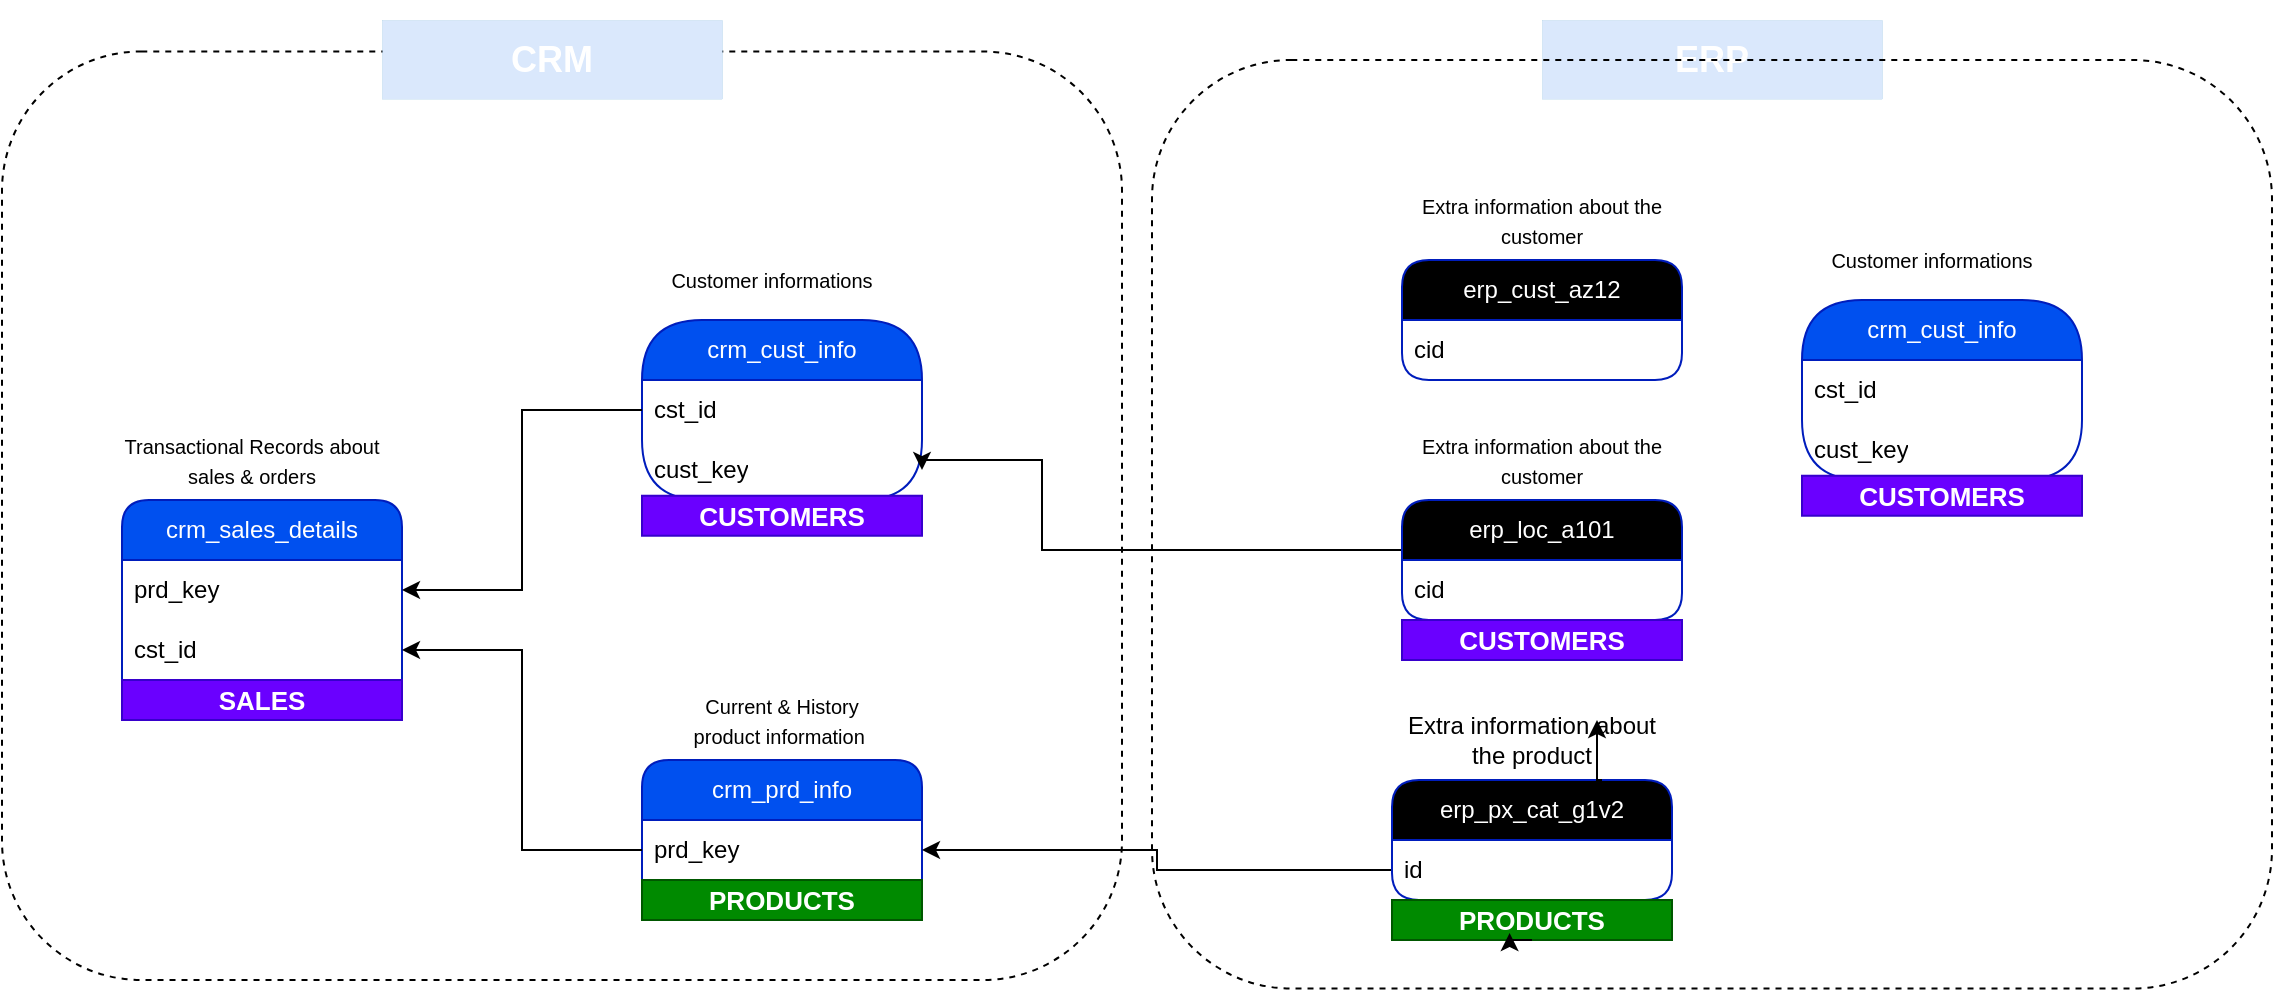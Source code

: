 <mxfile version="27.1.1">
  <diagram name="Page-1" id="kK49lLlXKdRoKs_tVOsr">
    <mxGraphModel dx="2160" dy="732" grid="1" gridSize="10" guides="1" tooltips="1" connect="1" arrows="1" fold="1" page="1" pageScale="1" pageWidth="850" pageHeight="1100" math="0" shadow="0">
      <root>
        <mxCell id="0" />
        <mxCell id="1" parent="0" />
        <mxCell id="ItWA_65raA4j_NTFvdOH-40" value="" style="group" parent="1" vertex="1" connectable="0">
          <mxGeometry x="-790" y="170" width="560" height="480" as="geometry" />
        </mxCell>
        <mxCell id="ItWA_65raA4j_NTFvdOH-37" value="" style="rounded=1;whiteSpace=wrap;html=1;fillColor=none;shadow=0;glass=0;dashed=1;" parent="ItWA_65raA4j_NTFvdOH-40" vertex="1">
          <mxGeometry y="15.738" width="560" height="464.262" as="geometry" />
        </mxCell>
        <mxCell id="ItWA_65raA4j_NTFvdOH-39" value="&lt;b&gt;&lt;font style=&quot;font-size: 18px;&quot;&gt;CRM&lt;/font&gt;&lt;/b&gt;" style="text;html=1;align=center;verticalAlign=middle;whiteSpace=wrap;rounded=0;fillColor=light-dark(#DAE8FC,#DAE8FC);strokeWidth=0;fontColor=#ffffff;strokeColor=#006EAF;" parent="ItWA_65raA4j_NTFvdOH-40" vertex="1">
          <mxGeometry x="190" width="170" height="39.344" as="geometry" />
        </mxCell>
        <mxCell id="ItWA_65raA4j_NTFvdOH-29" value="" style="group" parent="ItWA_65raA4j_NTFvdOH-40" vertex="1" connectable="0">
          <mxGeometry x="320" y="120" width="140" height="120" as="geometry" />
        </mxCell>
        <mxCell id="WFQA6RG_DdRYdsasc-DS-1" value="crm_cust_info" style="swimlane;fontStyle=0;childLayout=stackLayout;horizontal=1;startSize=30;horizontalStack=0;resizeParent=1;resizeParentMax=0;resizeLast=0;collapsible=1;marginBottom=0;whiteSpace=wrap;html=1;fillColor=light-dark(#0050EF,#A9C4EB);fontColor=#ffffff;strokeColor=#001DBC;rounded=1;arcSize=50;" parent="ItWA_65raA4j_NTFvdOH-29" vertex="1">
          <mxGeometry y="30" width="140" height="90" as="geometry" />
        </mxCell>
        <mxCell id="WFQA6RG_DdRYdsasc-DS-2" value="cst_id" style="text;strokeColor=none;fillColor=none;align=left;verticalAlign=middle;spacingLeft=4;spacingRight=4;overflow=hidden;points=[[0,0.5],[1,0.5]];portConstraint=eastwest;rotatable=0;whiteSpace=wrap;html=1;" parent="WFQA6RG_DdRYdsasc-DS-1" vertex="1">
          <mxGeometry y="30" width="140" height="30" as="geometry" />
        </mxCell>
        <mxCell id="ItWA_65raA4j_NTFvdOH-13" value="cust_key" style="text;strokeColor=none;fillColor=none;align=left;verticalAlign=middle;spacingLeft=4;spacingRight=4;overflow=hidden;points=[[0,0.5],[1,0.5]];portConstraint=eastwest;rotatable=0;whiteSpace=wrap;html=1;" parent="WFQA6RG_DdRYdsasc-DS-1" vertex="1">
          <mxGeometry y="60" width="140" height="30" as="geometry" />
        </mxCell>
        <mxCell id="WFQA6RG_DdRYdsasc-DS-5" value="&lt;font style=&quot;font-size: 10px;&quot;&gt;Customer informations&lt;/font&gt;" style="text;html=1;align=center;verticalAlign=middle;whiteSpace=wrap;rounded=0;" parent="ItWA_65raA4j_NTFvdOH-29" vertex="1">
          <mxGeometry x="10" width="110" height="20" as="geometry" />
        </mxCell>
        <mxCell id="NzMgK-feHxIQCBeg43Sa-12" value="&lt;b&gt;&lt;font style=&quot;font-size: 13px;&quot;&gt;CUSTOMERS&lt;/font&gt;&lt;/b&gt;" style="rounded=0;whiteSpace=wrap;html=1;fillColor=light-dark(#6A00FF,#F8E3FF);fontColor=#ffffff;strokeColor=#3700CC;" vertex="1" parent="ItWA_65raA4j_NTFvdOH-40">
          <mxGeometry x="320" y="237.87" width="140" height="20" as="geometry" />
        </mxCell>
        <mxCell id="WFQA6RG_DdRYdsasc-DS-7" value="" style="group" parent="1" vertex="1" connectable="0">
          <mxGeometry x="-470" y="530" width="140" height="90" as="geometry" />
        </mxCell>
        <mxCell id="ItWA_65raA4j_NTFvdOH-47" value="" style="group" parent="WFQA6RG_DdRYdsasc-DS-7" vertex="1" connectable="0">
          <mxGeometry y="-20" width="140" height="90" as="geometry" />
        </mxCell>
        <mxCell id="WFQA6RG_DdRYdsasc-DS-8" value="crm_prd_info" style="swimlane;fontStyle=0;childLayout=stackLayout;horizontal=1;startSize=30;horizontalStack=0;resizeParent=1;resizeParentMax=0;resizeLast=0;collapsible=1;marginBottom=0;whiteSpace=wrap;html=1;fillColor=light-dark(#0050EF,#A9C4EB);fontColor=#ffffff;strokeColor=#001DBC;rounded=1;" parent="ItWA_65raA4j_NTFvdOH-47" vertex="1">
          <mxGeometry y="30" width="140" height="80" as="geometry" />
        </mxCell>
        <mxCell id="WFQA6RG_DdRYdsasc-DS-9" value="prd_key" style="text;strokeColor=none;fillColor=none;align=left;verticalAlign=middle;spacingLeft=4;spacingRight=4;overflow=hidden;points=[[0,0.5],[1,0.5]];portConstraint=eastwest;rotatable=0;whiteSpace=wrap;html=1;" parent="WFQA6RG_DdRYdsasc-DS-8" vertex="1">
          <mxGeometry y="30" width="140" height="30" as="geometry" />
        </mxCell>
        <mxCell id="NzMgK-feHxIQCBeg43Sa-7" value="&lt;b&gt;&lt;font style=&quot;font-size: 13px;&quot;&gt;PRODUCTS&lt;/font&gt;&lt;/b&gt;" style="rounded=0;whiteSpace=wrap;html=1;fillColor=#008a00;fontColor=#ffffff;strokeColor=#005700;" vertex="1" parent="WFQA6RG_DdRYdsasc-DS-8">
          <mxGeometry y="60" width="140" height="20" as="geometry" />
        </mxCell>
        <mxCell id="WFQA6RG_DdRYdsasc-DS-10" value="&lt;span style=&quot;font-size: 10px;&quot;&gt;Current &amp;amp; History product information&amp;nbsp;&lt;/span&gt;" style="text;html=1;align=center;verticalAlign=middle;whiteSpace=wrap;rounded=0;" parent="ItWA_65raA4j_NTFvdOH-47" vertex="1">
          <mxGeometry x="15" width="110" height="20" as="geometry" />
        </mxCell>
        <mxCell id="ItWA_65raA4j_NTFvdOH-1" value="" style="group" parent="1" vertex="1" connectable="0">
          <mxGeometry x="-730" y="380" width="140" height="90" as="geometry" />
        </mxCell>
        <mxCell id="ItWA_65raA4j_NTFvdOH-2" value="crm_sales_details" style="swimlane;fontStyle=0;childLayout=stackLayout;horizontal=1;startSize=30;horizontalStack=0;resizeParent=1;resizeParentMax=0;resizeLast=0;collapsible=1;marginBottom=0;whiteSpace=wrap;html=1;fillColor=light-dark(#0050EF,#A9C4EB);fontColor=#ffffff;strokeColor=#001DBC;rounded=1;" parent="ItWA_65raA4j_NTFvdOH-1" vertex="1">
          <mxGeometry y="30" width="140" height="110" as="geometry" />
        </mxCell>
        <mxCell id="ItWA_65raA4j_NTFvdOH-3" value="prd_key" style="text;strokeColor=none;fillColor=none;align=left;verticalAlign=middle;spacingLeft=4;spacingRight=4;overflow=hidden;points=[[0,0.5],[1,0.5]];portConstraint=eastwest;rotatable=0;whiteSpace=wrap;html=1;" parent="ItWA_65raA4j_NTFvdOH-2" vertex="1">
          <mxGeometry y="30" width="140" height="30" as="geometry" />
        </mxCell>
        <mxCell id="ItWA_65raA4j_NTFvdOH-5" value="cst_id" style="text;strokeColor=none;fillColor=none;align=left;verticalAlign=middle;spacingLeft=4;spacingRight=4;overflow=hidden;points=[[0,0.5],[1,0.5]];portConstraint=eastwest;rotatable=0;whiteSpace=wrap;html=1;" parent="ItWA_65raA4j_NTFvdOH-2" vertex="1">
          <mxGeometry y="60" width="140" height="30" as="geometry" />
        </mxCell>
        <mxCell id="NzMgK-feHxIQCBeg43Sa-1" value="&lt;b&gt;&lt;font style=&quot;font-size: 13px;&quot;&gt;SALES&lt;/font&gt;&lt;/b&gt;" style="rounded=0;whiteSpace=wrap;html=1;fillColor=#6a00ff;fontColor=#ffffff;strokeColor=#3700CC;" vertex="1" parent="ItWA_65raA4j_NTFvdOH-2">
          <mxGeometry y="90" width="140" height="20" as="geometry" />
        </mxCell>
        <mxCell id="ItWA_65raA4j_NTFvdOH-4" value="&lt;span style=&quot;font-size: 10px;&quot;&gt;Transactional Records about sales &amp;amp; orders&lt;/span&gt;" style="text;html=1;align=center;verticalAlign=middle;whiteSpace=wrap;rounded=0;" parent="ItWA_65raA4j_NTFvdOH-1" vertex="1">
          <mxGeometry width="130" height="20" as="geometry" />
        </mxCell>
        <mxCell id="ItWA_65raA4j_NTFvdOH-24" style="edgeStyle=orthogonalEdgeStyle;rounded=0;orthogonalLoop=1;jettySize=auto;html=1;entryX=1;entryY=0.5;entryDx=0;entryDy=0;" parent="1" source="ItWA_65raA4j_NTFvdOH-22" target="WFQA6RG_DdRYdsasc-DS-9" edge="1">
          <mxGeometry relative="1" as="geometry" />
        </mxCell>
        <mxCell id="ItWA_65raA4j_NTFvdOH-32" style="edgeStyle=orthogonalEdgeStyle;rounded=0;orthogonalLoop=1;jettySize=auto;html=1;entryX=1;entryY=0.5;entryDx=0;entryDy=0;" parent="1" source="WFQA6RG_DdRYdsasc-DS-2" target="ItWA_65raA4j_NTFvdOH-3" edge="1">
          <mxGeometry relative="1" as="geometry" />
        </mxCell>
        <mxCell id="ItWA_65raA4j_NTFvdOH-33" style="edgeStyle=orthogonalEdgeStyle;rounded=0;orthogonalLoop=1;jettySize=auto;html=1;entryX=1;entryY=0.5;entryDx=0;entryDy=0;exitX=0;exitY=0.5;exitDx=0;exitDy=0;" parent="1" source="WFQA6RG_DdRYdsasc-DS-9" target="ItWA_65raA4j_NTFvdOH-5" edge="1">
          <mxGeometry relative="1" as="geometry">
            <Array as="points">
              <mxPoint x="-530" y="585" />
              <mxPoint x="-530" y="485" />
            </Array>
          </mxGeometry>
        </mxCell>
        <mxCell id="ItWA_65raA4j_NTFvdOH-36" style="edgeStyle=orthogonalEdgeStyle;rounded=0;orthogonalLoop=1;jettySize=auto;html=1;entryX=1;entryY=0.5;entryDx=0;entryDy=0;" parent="1" source="ItWA_65raA4j_NTFvdOH-17" target="ItWA_65raA4j_NTFvdOH-13" edge="1">
          <mxGeometry relative="1" as="geometry">
            <Array as="points">
              <mxPoint x="-20" y="435" />
              <mxPoint x="-270" y="435" />
              <mxPoint x="-270" y="390" />
              <mxPoint x="-330" y="390" />
            </Array>
          </mxGeometry>
        </mxCell>
        <mxCell id="ItWA_65raA4j_NTFvdOH-15" value="" style="group" parent="1" vertex="1" connectable="0">
          <mxGeometry x="-90" y="380" width="140" height="90" as="geometry" />
        </mxCell>
        <mxCell id="ItWA_65raA4j_NTFvdOH-16" value="erp_loc_a101" style="swimlane;fontStyle=0;childLayout=stackLayout;horizontal=1;startSize=30;horizontalStack=0;resizeParent=1;resizeParentMax=0;resizeLast=0;collapsible=1;marginBottom=0;whiteSpace=wrap;html=1;fillColor=light-dark(#000000,#FFB366);fontColor=#ffffff;strokeColor=#001DBC;rounded=1;" parent="ItWA_65raA4j_NTFvdOH-15" vertex="1">
          <mxGeometry y="30" width="140" height="60" as="geometry" />
        </mxCell>
        <mxCell id="ItWA_65raA4j_NTFvdOH-17" value="cid" style="text;strokeColor=none;fillColor=none;align=left;verticalAlign=middle;spacingLeft=4;spacingRight=4;overflow=hidden;points=[[0,0.5],[1,0.5]];portConstraint=eastwest;rotatable=0;whiteSpace=wrap;html=1;" parent="ItWA_65raA4j_NTFvdOH-16" vertex="1">
          <mxGeometry y="30" width="140" height="30" as="geometry" />
        </mxCell>
        <mxCell id="ItWA_65raA4j_NTFvdOH-18" value="&lt;span style=&quot;font-size: 10px;&quot;&gt;Extra information about the customer&lt;/span&gt;" style="text;html=1;align=center;verticalAlign=middle;whiteSpace=wrap;rounded=0;" parent="ItWA_65raA4j_NTFvdOH-15" vertex="1">
          <mxGeometry x="5" width="130" height="20" as="geometry" />
        </mxCell>
        <mxCell id="ItWA_65raA4j_NTFvdOH-26" value="" style="group" parent="1" vertex="1" connectable="0">
          <mxGeometry x="-90" y="260" width="140" height="90" as="geometry" />
        </mxCell>
        <mxCell id="ItWA_65raA4j_NTFvdOH-8" value="erp_cust_az12" style="swimlane;fontStyle=0;childLayout=stackLayout;horizontal=1;startSize=30;horizontalStack=0;resizeParent=1;resizeParentMax=0;resizeLast=0;collapsible=1;marginBottom=0;whiteSpace=wrap;html=1;fillColor=light-dark(#000000,#FFB366);fontColor=#ffffff;strokeColor=#001DBC;rounded=1;" parent="ItWA_65raA4j_NTFvdOH-26" vertex="1">
          <mxGeometry y="30" width="140" height="60" as="geometry" />
        </mxCell>
        <mxCell id="ItWA_65raA4j_NTFvdOH-9" value="cid" style="text;strokeColor=none;fillColor=none;align=left;verticalAlign=middle;spacingLeft=4;spacingRight=4;overflow=hidden;points=[[0,0.5],[1,0.5]];portConstraint=eastwest;rotatable=0;whiteSpace=wrap;html=1;" parent="ItWA_65raA4j_NTFvdOH-8" vertex="1">
          <mxGeometry y="30" width="140" height="30" as="geometry" />
        </mxCell>
        <mxCell id="ItWA_65raA4j_NTFvdOH-10" value="&lt;span style=&quot;font-size: 10px;&quot;&gt;Extra information about the customer&lt;/span&gt;" style="text;html=1;align=center;verticalAlign=middle;whiteSpace=wrap;rounded=0;" parent="ItWA_65raA4j_NTFvdOH-26" vertex="1">
          <mxGeometry x="5" width="130" height="20" as="geometry" />
        </mxCell>
        <mxCell id="ItWA_65raA4j_NTFvdOH-35" value="" style="group" parent="1" vertex="1" connectable="0">
          <mxGeometry x="-125" y="560" width="175" height="90" as="geometry" />
        </mxCell>
        <mxCell id="ItWA_65raA4j_NTFvdOH-44" value="" style="group" parent="ItWA_65raA4j_NTFvdOH-35" vertex="1" connectable="0">
          <mxGeometry width="175" height="90" as="geometry" />
        </mxCell>
        <mxCell id="ItWA_65raA4j_NTFvdOH-46" value="" style="group" parent="ItWA_65raA4j_NTFvdOH-44" vertex="1" connectable="0">
          <mxGeometry x="30" y="-35" width="145" height="105" as="geometry" />
        </mxCell>
        <mxCell id="ItWA_65raA4j_NTFvdOH-48" value="" style="group" parent="ItWA_65raA4j_NTFvdOH-46" vertex="1" connectable="0">
          <mxGeometry y="-5" width="140" height="90" as="geometry" />
        </mxCell>
        <mxCell id="ItWA_65raA4j_NTFvdOH-21" value="erp_px_cat_g1v2" style="swimlane;fontStyle=0;childLayout=stackLayout;horizontal=1;startSize=30;horizontalStack=0;resizeParent=1;resizeParentMax=0;resizeLast=0;collapsible=1;marginBottom=0;whiteSpace=wrap;html=1;fillColor=light-dark(#000000,#FFB366);fontColor=#ffffff;strokeColor=#001DBC;rounded=1;" parent="ItWA_65raA4j_NTFvdOH-48" vertex="1">
          <mxGeometry y="30" width="140" height="60" as="geometry" />
        </mxCell>
        <mxCell id="ItWA_65raA4j_NTFvdOH-22" value="id" style="text;strokeColor=none;fillColor=none;align=left;verticalAlign=middle;spacingLeft=4;spacingRight=4;overflow=hidden;points=[[0,0.5],[1,0.5]];portConstraint=eastwest;rotatable=0;whiteSpace=wrap;html=1;" parent="ItWA_65raA4j_NTFvdOH-21" vertex="1">
          <mxGeometry y="30" width="140" height="30" as="geometry" />
        </mxCell>
        <mxCell id="ItWA_65raA4j_NTFvdOH-23" value="&lt;div&gt;Extra information about the product&lt;/div&gt;" style="text;html=1;align=center;verticalAlign=middle;whiteSpace=wrap;rounded=0;" parent="ItWA_65raA4j_NTFvdOH-48" vertex="1">
          <mxGeometry x="5" width="130" height="20" as="geometry" />
        </mxCell>
        <mxCell id="ItWA_65raA4j_NTFvdOH-45" style="edgeStyle=orthogonalEdgeStyle;rounded=0;orthogonalLoop=1;jettySize=auto;html=1;exitX=0.75;exitY=0;exitDx=0;exitDy=0;entryX=0.75;entryY=0;entryDx=0;entryDy=0;" parent="ItWA_65raA4j_NTFvdOH-48" source="ItWA_65raA4j_NTFvdOH-21" target="ItWA_65raA4j_NTFvdOH-23" edge="1">
          <mxGeometry relative="1" as="geometry" />
        </mxCell>
        <mxCell id="NzMgK-feHxIQCBeg43Sa-14" value="&lt;b&gt;&lt;font style=&quot;font-size: 13px;&quot;&gt;PRODUCTS&lt;/font&gt;&lt;/b&gt;" style="rounded=0;whiteSpace=wrap;html=1;fillColor=#008a00;fontColor=#ffffff;strokeColor=#005700;" vertex="1" parent="ItWA_65raA4j_NTFvdOH-46">
          <mxGeometry y="85" width="140" height="20" as="geometry" />
        </mxCell>
        <mxCell id="NzMgK-feHxIQCBeg43Sa-15" style="edgeStyle=orthogonalEdgeStyle;rounded=0;orthogonalLoop=1;jettySize=auto;html=1;exitX=0.5;exitY=1;exitDx=0;exitDy=0;entryX=0.42;entryY=0.827;entryDx=0;entryDy=0;entryPerimeter=0;" edge="1" parent="ItWA_65raA4j_NTFvdOH-46" source="NzMgK-feHxIQCBeg43Sa-14" target="NzMgK-feHxIQCBeg43Sa-14">
          <mxGeometry relative="1" as="geometry" />
        </mxCell>
        <mxCell id="NzMgK-feHxIQCBeg43Sa-13" value="&lt;b&gt;&lt;font style=&quot;font-size: 13px;&quot;&gt;CUSTOMERS&lt;/font&gt;&lt;/b&gt;" style="rounded=0;whiteSpace=wrap;html=1;fillColor=light-dark(#6A00FF,#F8E3FF);fontColor=#ffffff;strokeColor=#3700CC;" vertex="1" parent="1">
          <mxGeometry x="-90" y="470" width="140" height="20" as="geometry" />
        </mxCell>
        <mxCell id="NzMgK-feHxIQCBeg43Sa-16" value="" style="group" vertex="1" connectable="0" parent="1">
          <mxGeometry x="-210" y="160" width="560" height="494.26" as="geometry" />
        </mxCell>
        <mxCell id="NzMgK-feHxIQCBeg43Sa-18" value="&lt;b&gt;&lt;font style=&quot;font-size: 18px;&quot;&gt;ERP&lt;/font&gt;&lt;/b&gt;" style="text;html=1;align=center;verticalAlign=middle;whiteSpace=wrap;rounded=0;fillColor=light-dark(#DAE8FC,#DAE8FC);strokeWidth=0;fontColor=#ffffff;strokeColor=#006EAF;" vertex="1" parent="NzMgK-feHxIQCBeg43Sa-16">
          <mxGeometry x="190" y="10" width="170" height="39.344" as="geometry" />
        </mxCell>
        <mxCell id="NzMgK-feHxIQCBeg43Sa-19" value="" style="group" vertex="1" connectable="0" parent="NzMgK-feHxIQCBeg43Sa-16">
          <mxGeometry x="320" y="120" width="140" height="120" as="geometry" />
        </mxCell>
        <mxCell id="NzMgK-feHxIQCBeg43Sa-20" value="crm_cust_info" style="swimlane;fontStyle=0;childLayout=stackLayout;horizontal=1;startSize=30;horizontalStack=0;resizeParent=1;resizeParentMax=0;resizeLast=0;collapsible=1;marginBottom=0;whiteSpace=wrap;html=1;fillColor=light-dark(#0050EF,#A9C4EB);fontColor=#ffffff;strokeColor=#001DBC;rounded=1;arcSize=50;" vertex="1" parent="NzMgK-feHxIQCBeg43Sa-19">
          <mxGeometry y="30" width="140" height="90" as="geometry" />
        </mxCell>
        <mxCell id="NzMgK-feHxIQCBeg43Sa-21" value="cst_id" style="text;strokeColor=none;fillColor=none;align=left;verticalAlign=middle;spacingLeft=4;spacingRight=4;overflow=hidden;points=[[0,0.5],[1,0.5]];portConstraint=eastwest;rotatable=0;whiteSpace=wrap;html=1;" vertex="1" parent="NzMgK-feHxIQCBeg43Sa-20">
          <mxGeometry y="30" width="140" height="30" as="geometry" />
        </mxCell>
        <mxCell id="NzMgK-feHxIQCBeg43Sa-22" value="cust_key" style="text;strokeColor=none;fillColor=none;align=left;verticalAlign=middle;spacingLeft=4;spacingRight=4;overflow=hidden;points=[[0,0.5],[1,0.5]];portConstraint=eastwest;rotatable=0;whiteSpace=wrap;html=1;" vertex="1" parent="NzMgK-feHxIQCBeg43Sa-20">
          <mxGeometry y="60" width="140" height="30" as="geometry" />
        </mxCell>
        <mxCell id="NzMgK-feHxIQCBeg43Sa-23" value="&lt;font style=&quot;font-size: 10px;&quot;&gt;Customer informations&lt;/font&gt;" style="text;html=1;align=center;verticalAlign=middle;whiteSpace=wrap;rounded=0;" vertex="1" parent="NzMgK-feHxIQCBeg43Sa-19">
          <mxGeometry x="10" width="110" height="20" as="geometry" />
        </mxCell>
        <mxCell id="NzMgK-feHxIQCBeg43Sa-24" value="&lt;b&gt;&lt;font style=&quot;font-size: 13px;&quot;&gt;CUSTOMERS&lt;/font&gt;&lt;/b&gt;" style="rounded=0;whiteSpace=wrap;html=1;fillColor=light-dark(#6A00FF,#F8E3FF);fontColor=#ffffff;strokeColor=#3700CC;" vertex="1" parent="NzMgK-feHxIQCBeg43Sa-16">
          <mxGeometry x="320" y="237.87" width="140" height="20" as="geometry" />
        </mxCell>
        <mxCell id="NzMgK-feHxIQCBeg43Sa-17" value="" style="rounded=1;whiteSpace=wrap;html=1;fillColor=none;shadow=0;glass=0;dashed=1;" vertex="1" parent="NzMgK-feHxIQCBeg43Sa-16">
          <mxGeometry x="-5" y="29.998" width="560" height="464.262" as="geometry" />
        </mxCell>
      </root>
    </mxGraphModel>
  </diagram>
</mxfile>
